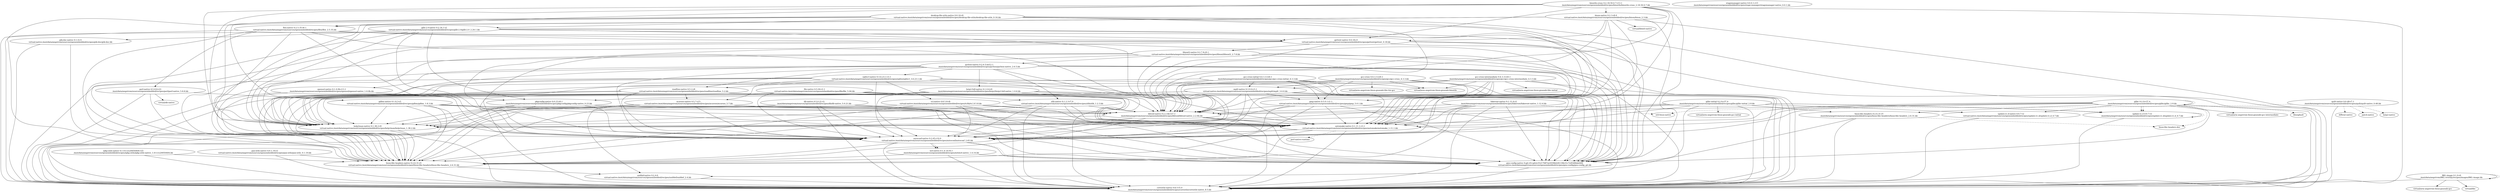digraph depends {
"gtk-doc-native" [label="gtk-doc-native 0:1.0-r3\nvirtual:native:/mnt/data/angstrom/sources/openembedded/recipes/gtk-doc/gtk-doc.bb"]
"BKL-image" [label="BKL-image 0:1.0-r0\n/mnt/data/angstrom/BKL-overlay/recipes/images/BKL-image.bb"]
"m4-native" [label="m4-native 0:1.4.14-r0.1\n/mnt/data/angstrom/sources/openembedded/recipes/m4/m4-native_1.4.14.bb"]
"glibc-initial" [label="glibc-initial 0:2.9-r37.4\n/mnt/data/angstrom/sources/openembedded/recipes/glibc/glibc-initial_2.9.bb"]
"linux-libc-headers-native" [label="linux-libc-headers-native 0:2.6.31-r5\nvirtual:native:/mnt/data/angstrom/sources/openembedded/recipes/linux-libc-headers/linux-libc-headers_2.6.31.bb"]
"tcl-native" [label="tcl-native 0:8.5.8-r8\nvirtual:native:/mnt/data/angstrom/sources/openembedded/recipes/tcltk/tcl_8.5.8.bb"]
"gnu-config-native" [label="gnu-config-native 0:git-r0+gitre35217687ee5f39b428119fe31c7e954f6de64f0\nvirtual:native:/mnt/data/angstrom/sources/openembedded/recipes/gnu-config/gnu-config_git.bb"]
"gdbm-native" [label="gdbm-native 0:1.8.3-r5\nvirtual:native:/mnt/data/angstrom/sources/openembedded/recipes/gdbm/gdbm_1.8.3.bb"]
"ncurses-native" [label="ncurses-native 0:5.7-r15\nvirtual:native:/mnt/data/angstrom/sources/openembedded/recipes/ncurses/ncurses_5.7.bb"]
"bzip2-full-native" [label="bzip2-full-native 0:1.0.6-r0\n/mnt/data/angstrom/sources/openembedded/recipes/bzip2/bzip2-full-native_1.0.6.bb"]
"pkgconfig-native" [label="pkgconfig-native 0:0.23-r8.1\n/mnt/data/angstrom/sources/openembedded/recipes/pkgconfig/pkgconfig-native_0.23.bb"]
"gcc-cross-initial" [label="gcc-cross-initial 0:4.3.3-r20.1\n/mnt/data/angstrom/sources/openembedded/recipes/gcc/gcc-cross-initial_4.3.3.bb"]
"libtool-native" [label="libtool-native 0:2.2.6b-r27.1\n/mnt/data/angstrom/sources/openembedded/recipes/libtool/libtool-native_2.2.6b.bb"]
"help2man-native" [label="help2man-native 0:1.38.2-r0\nvirtual:native:/mnt/data/angstrom/sources/openembedded/recipes/help2man/help2man_1.38.2.bb"]
"gettext-native" [label="gettext-native 0:0.18-r3\nvirtual:native:/mnt/data/angstrom/sources/openembedded/recipes/gettext/gettext_0.18.bb"]
"glibc" [label="glibc 0:2.9-r37.4\n/mnt/data/angstrom/sources/openembedded/recipes/glibc/glibc_2.9.bb"]
"readline-native" [label="readline-native 0:5.2-r8\nvirtual:native:/mnt/data/angstrom/sources/openembedded/recipes/readline/readline_5.2.bb"]
"perl-native" [label="perl-native 0:5.8.8-r21\n/mnt/data/angstrom/sources/openembedded/recipes/perl/perl-native_5.8.8.bb"]
"binutils-cross" [label="binutils-cross 0:2.18.50.0.7-r13.1\n/mnt/data/angstrom/sources/openembedded/recipes/binutils/binutils-cross_2.18.50.0.7.bb"]
"linux-libc-headers" [label="linux-libc-headers 0:2.6.31-r5\n/mnt/data/angstrom/sources/openembedded/recipes/linux-libc-headers/linux-libc-headers_2.6.31.bb"]
"quilt-native" [label="quilt-native 0:0.48-r7.1\n/mnt/data/angstrom/sources/openembedded/recipes/quilt/quilt-native_0.48.bb"]
"zlib-native" [label="zlib-native 0:1.2.3-r7.0\nvirtual:native:/mnt/data/angstrom/sources/openembedded/recipes/zlib/zlib_1.2.3.bb"]
"stagemanager-native" [label="stagemanager-native 0:0.0.1-r15\n/mnt/data/angstrom/sources/openembedded/recipes/stage-manager/stagemanager-native_0.0.1.bb"]
"libxml2-native" [label="libxml2-native 0:2.7.8-r9.1\nvirtual:native:/mnt/data/angstrom/sources/openembedded/recipes/libxml/libxml2_2.7.8.bb"]
"autoconf-native" [label="autoconf-native 0:2.65-r10.0\nvirtual:native:/mnt/data/angstrom/sources/openembedded/recipes/autoconf/autoconf_2.65.bb"]
"bison-native" [label="bison-native 0:2.3-r8.0\nvirtual:native:/mnt/data/angstrom/sources/openembedded/recipes/bison/bison_2.3.bb"]
"unifdef-native" [label="unifdef-native 0:2.4-0\nvirtual:native:/mnt/data/angstrom/sources/openembedded/recipes/unifdef/unifdef_2.4.bb"]
"update-rc.d" [label="update-rc.d 0:0.7-r2\n/mnt/data/angstrom/sources/openembedded/recipes/update-rc.d/update-rc.d_0.7.bb"]
"ipkg-utils-native" [label="ipkg-utils-native 0:1.6+cvs20050404-r25\n/mnt/data/angstrom/sources/openembedded/recipes/ipkg-utils/ipkg-utils-native_1.6+cvs20050404.bb"]
"gmp-native" [label="gmp-native 0:5.0.1-r1.1\nvirtual:native:/mnt/data/angstrom/sources/openembedded/recipes/gmp/gmp_5.0.1.bb"]
"flex-native" [label="flex-native 0:2.5.35-r6.1\nvirtual:native:/mnt/data/angstrom/sources/openembedded/recipes/flex/flex_2.5.35.bb"]
"coreutils-native" [label="coreutils-native 0:8.5-r5.0\n/mnt/data/angstrom/sources/openembedded/recipes/coreutils/coreutils-native_8.5.bb"]
"gcc-cross" [label="gcc-cross 0:4.3.3-r20.1\n/mnt/data/angstrom/sources/openembedded/recipes/gcc/gcc-cross_4.3.3.bb"]
"fakeroot-native" [label="fakeroot-native 0:1.12.4-r2\n/mnt/data/angstrom/sources/openembedded/recipes/fakeroot/fakeroot-native_1.12.4.bb"]
"desktop-file-utils-native" [label="desktop-file-utils-native 0:0.16-r0\nvirtual:native:/mnt/data/angstrom/sources/openembedded/recipes/desktop-file-utils/desktop-file-utils_0.16.bb"]
"gcc-cross-intermediate" [label="gcc-cross-intermediate 0:4.3.3-r20.1\n/mnt/data/angstrom/sources/openembedded/recipes/gcc/gcc-cross-intermediate_4.3.3.bb"]
"mpfr-native" [label="mpfr-native 0:3.0.0-r3.1\nvirtual:native:/mnt/data/angstrom/sources/openembedded/recipes/mpfr/mpfr_3.0.0.bb"]
"python-native" [label="python-native 0:2.6.5-ml12.1\n/mnt/data/angstrom/sources/openembedded/recipes/python/python-native_2.6.5.bb"]
"pax-utils-native" [label="pax-utils-native 0:0.1.19-r2\nvirtual:native:/mnt/data/angstrom/sources/openembedded/recipes/pax-utils/pax-utils_0.1.19.bb"]
"db-native" [label="db-native 0:5.0.21-r2\n/mnt/data/angstrom/sources/openembedded/recipes/db/db-native_5.0.21.bb"]
"file-native" [label="file-native 0:5.04-r2.1\nvirtual:native:/mnt/data/angstrom/sources/openembedded/recipes/file/file_5.04.bb"]
"sqlite3-native" [label="sqlite3-native 0:3.6.23.1-r3.1\nvirtual:native:/mnt/data/angstrom/sources/openembedded/recipes/sqlite/sqlite3_3.6.23.1.bb"]
"update-rc.d-native" [label="update-rc.d-native 0:0.7-r2\nvirtual:native:/mnt/data/angstrom/sources/openembedded/recipes/update-rc.d/update-rc.d_0.7.bb"]
"automake-native" [label="automake-native 0:1.11.1-r3.1\nvirtual:native:/mnt/data/angstrom/sources/openembedded/recipes/automake/automake_1.11.1.bb"]
"openssl-native" [label="openssl-native 0:1.0.0b-r13.1\n/mnt/data/angstrom/sources/openembedded/recipes/openssl/openssl-native_1.0.0b.bb"]
"glib-2.0-native" [label="glib-2.0-native 0:2.24.1-r2\nvirtual:native:/mnt/data/angstrom/sources/openembedded/recipes/glib-2.0/glib-2.0_2.24.1.bb"]
"gtk-doc-native" -> "coreutils-native"
"gtk-doc-native" -> "linux-libc-headers-native"
"BKL-image" -> "coreutils-native"
"BKL-image" -> "virtual/arm-angstrom-linux-gnueabi-gcc"
"BKL-image" -> "virtual/libc"
"m4-native" -> "coreutils-native"
"m4-native" -> "linux-libc-headers-native"
"m4-native" -> "gnu-config-native"
"glibc-initial" -> "coreutils-native"
"glibc-initial" -> "virtual/arm-angstrom-linux-gnueabi-gcc-initial"
"glibc-initial" -> "autoconf-native"
"glibc-initial" -> "automake-native"
"glibc-initial" -> "help2man-native"
"glibc-initial" -> "libtool-native"
"glibc-initial" -> "gnu-config-native"
"glibc-initial" -> "linux-libc-headers"
"glibc-initial" -> "update-rc.d"
"glibc-initial" -> "update-rc.d-native"
"linux-libc-headers-native" -> "coreutils-native"
"linux-libc-headers-native" -> "unifdef-native"
"tcl-native" -> "coreutils-native"
"tcl-native" -> "autoconf-native"
"tcl-native" -> "automake-native"
"tcl-native" -> "help2man-native"
"tcl-native" -> "libtool-native"
"tcl-native" -> "gnu-config-native"
"tcl-native" -> "linux-libc-headers-native"
"gnu-config-native" -> "coreutils-native"
"gdbm-native" -> "coreutils-native"
"gdbm-native" -> "autoconf-native"
"gdbm-native" -> "automake-native"
"gdbm-native" -> "help2man-native"
"gdbm-native" -> "libtool-native"
"gdbm-native" -> "gnu-config-native"
"gdbm-native" -> "linux-libc-headers-native"
"ncurses-native" -> "coreutils-native"
"ncurses-native" -> "autoconf-native"
"ncurses-native" -> "automake-native"
"ncurses-native" -> "help2man-native"
"ncurses-native" -> "libtool-native"
"ncurses-native" -> "gnu-config-native"
"ncurses-native" -> "linux-libc-headers-native"
"ncurses-native" -> "unifdef-native"
"bzip2-full-native" -> "pkgconfig-native"
"bzip2-full-native" -> "coreutils-native"
"bzip2-full-native" -> "autoconf-native"
"bzip2-full-native" -> "automake-native"
"bzip2-full-native" -> "help2man-native"
"bzip2-full-native" -> "libtool-native"
"bzip2-full-native" -> "gnu-config-native"
"bzip2-full-native" -> "linux-libc-headers-native"
"pkgconfig-native" -> "coreutils-native"
"pkgconfig-native" -> "autoconf-native"
"pkgconfig-native" -> "automake-native"
"pkgconfig-native" -> "help2man-native"
"pkgconfig-native" -> "libtool-native"
"pkgconfig-native" -> "gnu-config-native"
"pkgconfig-native" -> "linux-libc-headers-native"
"gcc-cross-initial" -> "coreutils-native"
"gcc-cross-initial" -> "autoconf-native"
"gcc-cross-initial" -> "automake-native"
"gcc-cross-initial" -> "help2man-native"
"gcc-cross-initial" -> "libtool-native"
"gcc-cross-initial" -> "gnu-config-native"
"gcc-cross-initial" -> "virtual/arm-angstrom-linux-gnueabi-binutils"
"gcc-cross-initial" -> "mpfr-native"
"gcc-cross-initial" -> "gmp-native"
"libtool-native" -> "coreutils-native"
"libtool-native" -> "autoconf-native"
"libtool-native" -> "automake-native"
"libtool-native" -> "help2man-native"
"libtool-native" -> "gnu-config-native"
"libtool-native" -> "linux-libc-headers-native"
"help2man-native" -> "coreutils-native"
"help2man-native" -> "linux-libc-headers-native"
"gettext-native" -> "libxml2-native"
"gettext-native" -> "coreutils-native"
"gettext-native" -> "autoconf-native"
"gettext-native" -> "automake-native"
"gettext-native" -> "help2man-native"
"gettext-native" -> "libtool-native"
"gettext-native" -> "gnu-config-native"
"gettext-native" -> "linux-libc-headers-native"
"glibc" -> "coreutils-native"
"glibc" -> "autoconf-native"
"glibc" -> "automake-native"
"glibc" -> "help2man-native"
"glibc" -> "libtool-native"
"glibc" -> "gnu-config-native"
"glibc" -> "virtual/arm-angstrom-linux-gnueabi-gcc-intermediate"
"glibc" -> "linux-libc-headers"
"glibc" -> "update-rc.d"
"glibc" -> "update-rc.d-native"
"readline-native" -> "ncurses-native"
"readline-native" -> "coreutils-native"
"readline-native" -> "autoconf-native"
"readline-native" -> "automake-native"
"readline-native" -> "help2man-native"
"readline-native" -> "libtool-native"
"readline-native" -> "gnu-config-native"
"readline-native" -> "linux-libc-headers-native"
"perl-native" -> "coreutils-native"
"perl-native" -> "linux-libc-headers-native"
"perl-native" -> "virtual/db-native"
"perl-native" -> "gdbm-native"
"binutils-cross" -> "flex-native"
"binutils-cross" -> "bison-native"
"binutils-cross" -> "coreutils-native"
"binutils-cross" -> "autoconf-native"
"binutils-cross" -> "automake-native"
"binutils-cross" -> "help2man-native"
"binutils-cross" -> "libtool-native"
"binutils-cross" -> "gnu-config-native"
"binutils-cross" -> "gettext-native"
"linux-libc-headers" -> "coreutils-native"
"linux-libc-headers" -> "unifdef-native"
"quilt-native" -> "coreutils-native"
"zlib-native" -> "coreutils-native"
"zlib-native" -> "autoconf-native"
"zlib-native" -> "automake-native"
"zlib-native" -> "help2man-native"
"zlib-native" -> "libtool-native"
"zlib-native" -> "gnu-config-native"
"zlib-native" -> "linux-libc-headers-native"
"libxml2-native" -> "coreutils-native"
"libxml2-native" -> "python-native"
"libxml2-native" -> "autoconf-native"
"libxml2-native" -> "automake-native"
"libxml2-native" -> "help2man-native"
"libxml2-native" -> "libtool-native"
"libxml2-native" -> "gnu-config-native"
"libxml2-native" -> "linux-libc-headers-native"
"autoconf-native" -> "coreutils-native"
"autoconf-native" -> "linux-libc-headers-native"
"autoconf-native" -> "m4-native"
"autoconf-native" -> "gnu-config-native"
"bison-native" -> "flex-native"
"bison-native" -> "coreutils-native"
"bison-native" -> "autoconf-native"
"bison-native" -> "automake-native"
"bison-native" -> "help2man-native"
"bison-native" -> "libtool-native"
"bison-native" -> "gnu-config-native"
"bison-native" -> "linux-libc-headers-native"
"bison-native" -> "virtual/libintl-native"
"bison-native" -> "gettext-native"
"unifdef-native" -> "coreutils-native"
"update-rc.d" -> "coreutils-native"
"ipkg-utils-native" -> "coreutils-native"
"ipkg-utils-native" -> "linux-libc-headers-native"
"gmp-native" -> "coreutils-native"
"gmp-native" -> "autoconf-native"
"gmp-native" -> "automake-native"
"gmp-native" -> "help2man-native"
"gmp-native" -> "libtool-native"
"gmp-native" -> "gnu-config-native"
"gmp-native" -> "linux-libc-headers-native"
"flex-native" -> "perl-native"
"flex-native" -> "coreutils-native"
"flex-native" -> "autoconf-native"
"flex-native" -> "automake-native"
"flex-native" -> "help2man-native"
"flex-native" -> "libtool-native"
"flex-native" -> "gnu-config-native"
"flex-native" -> "linux-libc-headers-native"
"flex-native" -> "gettext-native"
"gcc-cross" -> "coreutils-native"
"gcc-cross" -> "autoconf-native"
"gcc-cross" -> "automake-native"
"gcc-cross" -> "help2man-native"
"gcc-cross" -> "libtool-native"
"gcc-cross" -> "gnu-config-native"
"gcc-cross" -> "virtual/arm-angstrom-linux-gnueabi-binutils"
"gcc-cross" -> "virtual/arm-angstrom-linux-gnueabi-libc-for-gcc"
"gcc-cross" -> "mpfr-native"
"gcc-cross" -> "gmp-native"
"fakeroot-native" -> "coreutils-native"
"fakeroot-native" -> "autoconf-native"
"fakeroot-native" -> "automake-native"
"fakeroot-native" -> "help2man-native"
"fakeroot-native" -> "libtool-native"
"fakeroot-native" -> "gnu-config-native"
"fakeroot-native" -> "linux-libc-headers-native"
"desktop-file-utils-native" -> "coreutils-native"
"desktop-file-utils-native" -> "autoconf-native"
"desktop-file-utils-native" -> "automake-native"
"desktop-file-utils-native" -> "help2man-native"
"desktop-file-utils-native" -> "libtool-native"
"desktop-file-utils-native" -> "gnu-config-native"
"desktop-file-utils-native" -> "linux-libc-headers-native"
"desktop-file-utils-native" -> "glib-2.0-native"
"gcc-cross-intermediate" -> "virtual/arm-angstrom-linux-gnueabi-libc-initial"
"gcc-cross-intermediate" -> "coreutils-native"
"gcc-cross-intermediate" -> "autoconf-native"
"gcc-cross-intermediate" -> "automake-native"
"gcc-cross-intermediate" -> "help2man-native"
"gcc-cross-intermediate" -> "libtool-native"
"gcc-cross-intermediate" -> "gnu-config-native"
"gcc-cross-intermediate" -> "virtual/arm-angstrom-linux-gnueabi-binutils"
"gcc-cross-intermediate" -> "mpfr-native"
"gcc-cross-intermediate" -> "gmp-native"
"mpfr-native" -> "coreutils-native"
"mpfr-native" -> "autoconf-native"
"mpfr-native" -> "automake-native"
"mpfr-native" -> "help2man-native"
"mpfr-native" -> "libtool-native"
"mpfr-native" -> "gnu-config-native"
"mpfr-native" -> "linux-libc-headers-native"
"mpfr-native" -> "gmp-native"
"python-native" -> "sqlite3-native"
"python-native" -> "openssl-native"
"python-native" -> "coreutils-native"
"python-native" -> "autoconf-native"
"python-native" -> "automake-native"
"python-native" -> "help2man-native"
"python-native" -> "libtool-native"
"python-native" -> "gnu-config-native"
"python-native" -> "linux-libc-headers-native"
"python-native" -> "zlib-native"
"python-native" -> "bzip2-full-native"
"python-native" -> "readline-native"
"pax-utils-native" -> "coreutils-native"
"pax-utils-native" -> "linux-libc-headers-native"
"db-native" -> "coreutils-native"
"db-native" -> "autoconf-native"
"db-native" -> "automake-native"
"db-native" -> "help2man-native"
"db-native" -> "libtool-native"
"db-native" -> "gnu-config-native"
"db-native" -> "linux-libc-headers-native"
"file-native" -> "coreutils-native"
"file-native" -> "autoconf-native"
"file-native" -> "automake-native"
"file-native" -> "help2man-native"
"file-native" -> "libtool-native"
"file-native" -> "gnu-config-native"
"file-native" -> "linux-libc-headers-native"
"file-native" -> "zlib-native"
"sqlite3-native" -> "ncurses-native"
"sqlite3-native" -> "coreutils-native"
"sqlite3-native" -> "autoconf-native"
"sqlite3-native" -> "automake-native"
"sqlite3-native" -> "help2man-native"
"sqlite3-native" -> "libtool-native"
"sqlite3-native" -> "gnu-config-native"
"sqlite3-native" -> "linux-libc-headers-native"
"sqlite3-native" -> "tcl-native"
"sqlite3-native" -> "readline-native"
"update-rc.d-native" -> "coreutils-native"
"automake-native" -> "coreutils-native"
"automake-native" -> "linux-libc-headers-native"
"automake-native" -> "autoconf-native"
"openssl-native" -> "coreutils-native"
"openssl-native" -> "pkgconfig-native"
"openssl-native" -> "linux-libc-headers-native"
"glib-2.0-native" -> "gtk-doc-native"
"glib-2.0-native" -> "pkgconfig-native"
"glib-2.0-native" -> "coreutils-native"
"glib-2.0-native" -> "autoconf-native"
"glib-2.0-native" -> "automake-native"
"glib-2.0-native" -> "help2man-native"
"glib-2.0-native" -> "libtool-native"
"glib-2.0-native" -> "gnu-config-native"
"glib-2.0-native" -> "linux-libc-headers-native"
"glib-2.0-native" -> "gettext-native"
"BKL-image" -> "BKL-image" [style=dashed]
"glibc-initial" -> "update-rc.d" [style=dashed]
"glibc" -> "update-rc.d" [style=dashed]
"glibc" -> "linux-libc-headers-dev" [style=dashed]
"glibc" -> "glibc" [style=dashed]
"glibc" -> "libsegfault" [style=dashed]
"linux-libc-headers" -> "linux-libc-headers-dev" [style=dashed]
"quilt-native" -> "diffstat-native" [style=dashed]
"quilt-native" -> "patch-native" [style=dashed]
"quilt-native" -> "bzip2-native" [style=dashed]
"quilt-native" -> "util-linux-native" [style=dashed]
"autoconf-native" -> "m4-native" [style=dashed]
"autoconf-native" -> "gnu-config-native" [style=dashed]
"update-rc.d" -> "update-rc.d" [style=dashed]
"fakeroot-native" -> "util-linux-native" [style=dashed]
"automake-native" -> "autoconf-native" [style=dashed]
"automake-native" -> "perl-native-runtime" [style=dashed]
}
